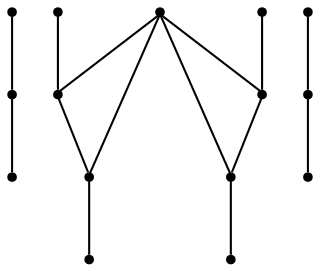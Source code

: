 graph {
  node [shape=point,comment="{\"directed\":false,\"doi\":\"10.4230/LIPIcs.GD.2024.3\",\"figure\":\"7 (2)\"}"]

  v0 [pos="1513.9919728305192,1586.050979481244"]
  v1 [pos="1477.6392123676383,1649.6530219176739"]
  v2 [pos="1513.9919728305192,1713.2551915152083"]
  v3 [pos="1477.6392123676383,1776.8572339516381"]
  v4 [pos="1441.286451904757,1713.2551915152083"]
  v5 [pos="1441.286451904757,1586.050979481244"]
  v6 [pos="1477.6392123676383,1522.4489370448139"]
  v7 [pos="1368.580930978995,1713.2551915152083"]
  v8 [pos="1404.933691441876,1649.6530219176739"]
  v9 [pos="1368.580930978995,1586.050979481244"]
  v10 [pos="1332.2281705161138,1776.8572339516381"]
  v11 [pos="1332.2281705161138,1522.448937044814"]
  v12 [pos="1332.228170516114,1649.6530219176739"]
  v13 [pos="1295.8754100532328,1713.2551915152083"]
  v14 [pos="1295.8754100532328,1586.050979481244"]

  v0 -- v1 [id="-1",pos="1513.9919728305192,1586.050979481244 1477.6392123676383,1649.6530219176739 1477.6392123676383,1649.6530219176739 1477.6392123676383,1649.6530219176739"]
  v14 -- v12 [id="-2",pos="1295.8754100532328,1586.050979481244 1332.228170516114,1649.6530219176739 1332.228170516114,1649.6530219176739 1332.228170516114,1649.6530219176739"]
  v12 -- v13 [id="-3",pos="1332.228170516114,1649.6530219176739 1295.8754100532328,1713.2551915152083 1295.8754100532328,1713.2551915152083 1295.8754100532328,1713.2551915152083"]
  v11 -- v9 [id="-4",pos="1332.2281705161138,1522.448937044814 1368.580930978995,1586.050979481244 1368.580930978995,1586.050979481244 1368.580930978995,1586.050979481244"]
  v7 -- v10 [id="-5",pos="1368.580930978995,1713.2551915152083 1332.2281705161138,1776.8572339516381 1332.2281705161138,1776.8572339516381 1332.2281705161138,1776.8572339516381"]
  v9 -- v5 [id="-6",pos="1368.580930978995,1586.050979481244 1441.286451904757,1586.050979481244 1441.286451904757,1586.050979481244 1441.286451904757,1586.050979481244"]
  v8 -- v5 [id="-7",pos="1404.933691441876,1649.6530219176739 1441.286451904757,1586.050979481244 1441.286451904757,1586.050979481244 1441.286451904757,1586.050979481244"]
  v8 -- v4 [id="-8",pos="1404.933691441876,1649.6530219176739 1441.286451904757,1713.2551915152083 1441.286451904757,1713.2551915152083 1441.286451904757,1713.2551915152083"]
  v8 -- v7 [id="-9",pos="1404.933691441876,1649.6530219176739 1368.580930978995,1713.2551915152083 1368.580930978995,1713.2551915152083 1368.580930978995,1713.2551915152083"]
  v8 -- v9 [id="-10",pos="1404.933691441876,1649.6530219176739 1368.580930978995,1586.050979481244 1368.580930978995,1586.050979481244 1368.580930978995,1586.050979481244"]
  v4 -- v7 [id="-11",pos="1441.286451904757,1713.2551915152083 1368.580930978995,1713.2551915152083 1368.580930978995,1713.2551915152083 1368.580930978995,1713.2551915152083"]
  v5 -- v6 [id="-12",pos="1441.286451904757,1586.050979481244 1477.6392123676383,1522.4489370448139 1477.6392123676383,1522.4489370448139 1477.6392123676383,1522.4489370448139"]
  v3 -- v4 [id="-13",pos="1477.6392123676383,1776.8572339516381 1441.286451904757,1713.2551915152083 1441.286451904757,1713.2551915152083 1441.286451904757,1713.2551915152083"]
  v1 -- v2 [id="-14",pos="1477.6392123676383,1649.6530219176739 1513.9919728305192,1713.2551915152083 1513.9919728305192,1713.2551915152083 1513.9919728305192,1713.2551915152083"]
}